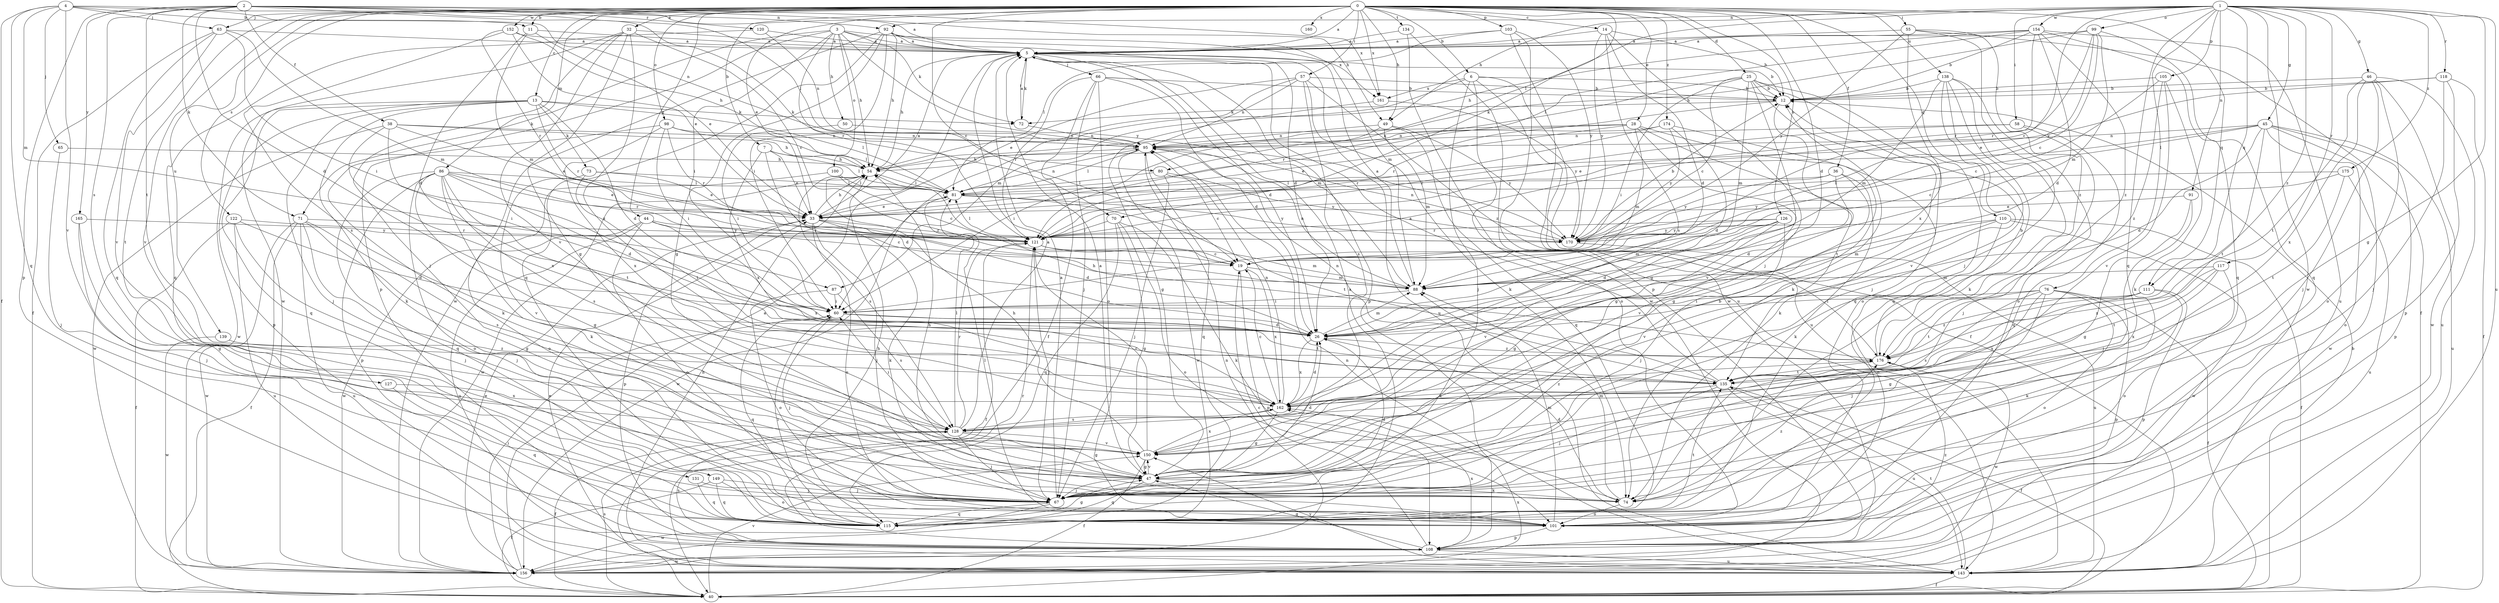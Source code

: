 strict digraph  {
0;
1;
2;
3;
4;
5;
6;
7;
11;
12;
13;
14;
19;
25;
26;
28;
32;
33;
36;
38;
40;
44;
45;
46;
47;
49;
50;
54;
55;
57;
58;
60;
63;
65;
66;
67;
70;
71;
72;
73;
74;
76;
80;
81;
86;
87;
88;
91;
92;
95;
98;
99;
100;
101;
103;
105;
108;
110;
111;
115;
117;
118;
120;
121;
122;
126;
127;
128;
131;
134;
135;
138;
139;
143;
149;
150;
152;
154;
156;
160;
161;
162;
165;
170;
174;
175;
176;
0 -> 5  [label=a];
0 -> 6  [label=b];
0 -> 7  [label=b];
0 -> 11  [label=b];
0 -> 13  [label=c];
0 -> 14  [label=c];
0 -> 19  [label=c];
0 -> 25  [label=d];
0 -> 26  [label=d];
0 -> 28  [label=e];
0 -> 32  [label=e];
0 -> 33  [label=e];
0 -> 36  [label=f];
0 -> 44  [label=g];
0 -> 49  [label=h];
0 -> 55  [label=i];
0 -> 57  [label=i];
0 -> 63  [label=j];
0 -> 70  [label=k];
0 -> 86  [label=m];
0 -> 98  [label=o];
0 -> 103  [label=p];
0 -> 110  [label=q];
0 -> 111  [label=q];
0 -> 122  [label=s];
0 -> 126  [label=s];
0 -> 131  [label=t];
0 -> 134  [label=t];
0 -> 138  [label=u];
0 -> 139  [label=u];
0 -> 149  [label=v];
0 -> 152  [label=w];
0 -> 160  [label=x];
0 -> 161  [label=x];
0 -> 174  [label=z];
1 -> 19  [label=c];
1 -> 45  [label=g];
1 -> 46  [label=g];
1 -> 47  [label=g];
1 -> 49  [label=h];
1 -> 58  [label=i];
1 -> 76  [label=l];
1 -> 80  [label=l];
1 -> 91  [label=n];
1 -> 92  [label=n];
1 -> 99  [label=o];
1 -> 105  [label=p];
1 -> 111  [label=q];
1 -> 115  [label=q];
1 -> 117  [label=r];
1 -> 118  [label=r];
1 -> 143  [label=u];
1 -> 154  [label=w];
1 -> 156  [label=w];
1 -> 175  [label=z];
1 -> 176  [label=z];
2 -> 26  [label=d];
2 -> 38  [label=f];
2 -> 49  [label=h];
2 -> 70  [label=k];
2 -> 71  [label=k];
2 -> 80  [label=l];
2 -> 92  [label=n];
2 -> 108  [label=p];
2 -> 120  [label=r];
2 -> 127  [label=s];
2 -> 135  [label=t];
2 -> 161  [label=x];
2 -> 165  [label=y];
3 -> 5  [label=a];
3 -> 50  [label=h];
3 -> 54  [label=h];
3 -> 60  [label=i];
3 -> 71  [label=k];
3 -> 72  [label=k];
3 -> 100  [label=o];
3 -> 108  [label=p];
3 -> 121  [label=r];
3 -> 161  [label=x];
3 -> 170  [label=y];
4 -> 5  [label=a];
4 -> 11  [label=b];
4 -> 40  [label=f];
4 -> 63  [label=j];
4 -> 65  [label=j];
4 -> 87  [label=m];
4 -> 95  [label=n];
4 -> 115  [label=q];
4 -> 150  [label=v];
5 -> 12  [label=b];
5 -> 26  [label=d];
5 -> 54  [label=h];
5 -> 66  [label=j];
5 -> 72  [label=k];
5 -> 108  [label=p];
5 -> 143  [label=u];
6 -> 12  [label=b];
6 -> 40  [label=f];
6 -> 67  [label=j];
6 -> 87  [label=m];
6 -> 101  [label=o];
6 -> 143  [label=u];
6 -> 161  [label=x];
7 -> 26  [label=d];
7 -> 33  [label=e];
7 -> 54  [label=h];
7 -> 81  [label=l];
7 -> 162  [label=x];
11 -> 5  [label=a];
11 -> 26  [label=d];
11 -> 33  [label=e];
11 -> 88  [label=m];
12 -> 72  [label=k];
12 -> 121  [label=r];
12 -> 150  [label=v];
13 -> 26  [label=d];
13 -> 67  [label=j];
13 -> 72  [label=k];
13 -> 73  [label=k];
13 -> 74  [label=k];
13 -> 81  [label=l];
13 -> 108  [label=p];
13 -> 115  [label=q];
13 -> 121  [label=r];
13 -> 156  [label=w];
14 -> 5  [label=a];
14 -> 12  [label=b];
14 -> 26  [label=d];
14 -> 67  [label=j];
14 -> 128  [label=s];
14 -> 170  [label=y];
19 -> 88  [label=m];
19 -> 108  [label=p];
19 -> 162  [label=x];
25 -> 12  [label=b];
25 -> 19  [label=c];
25 -> 47  [label=g];
25 -> 60  [label=i];
25 -> 74  [label=k];
25 -> 88  [label=m];
25 -> 101  [label=o];
25 -> 115  [label=q];
25 -> 121  [label=r];
26 -> 88  [label=m];
26 -> 162  [label=x];
26 -> 176  [label=z];
28 -> 33  [label=e];
28 -> 47  [label=g];
28 -> 54  [label=h];
28 -> 74  [label=k];
28 -> 88  [label=m];
28 -> 95  [label=n];
28 -> 135  [label=t];
32 -> 5  [label=a];
32 -> 19  [label=c];
32 -> 47  [label=g];
32 -> 67  [label=j];
32 -> 150  [label=v];
32 -> 156  [label=w];
32 -> 162  [label=x];
33 -> 5  [label=a];
33 -> 26  [label=d];
33 -> 54  [label=h];
33 -> 67  [label=j];
33 -> 74  [label=k];
33 -> 101  [label=o];
33 -> 108  [label=p];
33 -> 121  [label=r];
36 -> 26  [label=d];
36 -> 74  [label=k];
36 -> 81  [label=l];
36 -> 150  [label=v];
36 -> 170  [label=y];
38 -> 33  [label=e];
38 -> 54  [label=h];
38 -> 60  [label=i];
38 -> 95  [label=n];
38 -> 156  [label=w];
38 -> 162  [label=x];
40 -> 12  [label=b];
40 -> 128  [label=s];
40 -> 150  [label=v];
40 -> 162  [label=x];
44 -> 19  [label=c];
44 -> 101  [label=o];
44 -> 121  [label=r];
44 -> 143  [label=u];
44 -> 156  [label=w];
44 -> 162  [label=x];
45 -> 19  [label=c];
45 -> 26  [label=d];
45 -> 33  [label=e];
45 -> 95  [label=n];
45 -> 101  [label=o];
45 -> 108  [label=p];
45 -> 135  [label=t];
45 -> 143  [label=u];
45 -> 156  [label=w];
46 -> 12  [label=b];
46 -> 67  [label=j];
46 -> 101  [label=o];
46 -> 135  [label=t];
46 -> 143  [label=u];
46 -> 156  [label=w];
46 -> 162  [label=x];
47 -> 5  [label=a];
47 -> 26  [label=d];
47 -> 54  [label=h];
47 -> 67  [label=j];
47 -> 74  [label=k];
47 -> 115  [label=q];
47 -> 150  [label=v];
49 -> 60  [label=i];
49 -> 88  [label=m];
49 -> 95  [label=n];
49 -> 115  [label=q];
49 -> 170  [label=y];
50 -> 60  [label=i];
50 -> 95  [label=n];
54 -> 81  [label=l];
54 -> 128  [label=s];
54 -> 156  [label=w];
55 -> 5  [label=a];
55 -> 40  [label=f];
55 -> 67  [label=j];
55 -> 162  [label=x];
55 -> 170  [label=y];
55 -> 176  [label=z];
57 -> 12  [label=b];
57 -> 33  [label=e];
57 -> 60  [label=i];
57 -> 74  [label=k];
57 -> 95  [label=n];
57 -> 128  [label=s];
57 -> 176  [label=z];
58 -> 67  [label=j];
58 -> 95  [label=n];
58 -> 115  [label=q];
58 -> 121  [label=r];
60 -> 26  [label=d];
60 -> 67  [label=j];
60 -> 115  [label=q];
60 -> 135  [label=t];
63 -> 5  [label=a];
63 -> 40  [label=f];
63 -> 60  [label=i];
63 -> 88  [label=m];
63 -> 115  [label=q];
63 -> 150  [label=v];
65 -> 54  [label=h];
65 -> 67  [label=j];
66 -> 12  [label=b];
66 -> 26  [label=d];
66 -> 40  [label=f];
66 -> 67  [label=j];
66 -> 88  [label=m];
66 -> 101  [label=o];
66 -> 121  [label=r];
67 -> 5  [label=a];
67 -> 12  [label=b];
67 -> 26  [label=d];
67 -> 115  [label=q];
67 -> 156  [label=w];
70 -> 47  [label=g];
70 -> 74  [label=k];
70 -> 101  [label=o];
70 -> 115  [label=q];
70 -> 121  [label=r];
71 -> 40  [label=f];
71 -> 47  [label=g];
71 -> 67  [label=j];
71 -> 128  [label=s];
71 -> 143  [label=u];
71 -> 156  [label=w];
71 -> 170  [label=y];
72 -> 5  [label=a];
72 -> 95  [label=n];
73 -> 33  [label=e];
73 -> 81  [label=l];
73 -> 135  [label=t];
73 -> 150  [label=v];
74 -> 26  [label=d];
74 -> 88  [label=m];
74 -> 101  [label=o];
74 -> 176  [label=z];
76 -> 40  [label=f];
76 -> 47  [label=g];
76 -> 60  [label=i];
76 -> 67  [label=j];
76 -> 101  [label=o];
76 -> 108  [label=p];
76 -> 128  [label=s];
76 -> 135  [label=t];
80 -> 19  [label=c];
80 -> 67  [label=j];
80 -> 81  [label=l];
80 -> 170  [label=y];
81 -> 33  [label=e];
81 -> 95  [label=n];
81 -> 135  [label=t];
81 -> 156  [label=w];
81 -> 170  [label=y];
86 -> 26  [label=d];
86 -> 33  [label=e];
86 -> 47  [label=g];
86 -> 74  [label=k];
86 -> 81  [label=l];
86 -> 101  [label=o];
86 -> 108  [label=p];
86 -> 115  [label=q];
86 -> 121  [label=r];
86 -> 128  [label=s];
86 -> 135  [label=t];
87 -> 60  [label=i];
87 -> 101  [label=o];
87 -> 128  [label=s];
88 -> 5  [label=a];
88 -> 60  [label=i];
88 -> 95  [label=n];
91 -> 33  [label=e];
91 -> 47  [label=g];
91 -> 67  [label=j];
92 -> 5  [label=a];
92 -> 26  [label=d];
92 -> 47  [label=g];
92 -> 54  [label=h];
92 -> 60  [label=i];
92 -> 88  [label=m];
92 -> 115  [label=q];
92 -> 156  [label=w];
95 -> 54  [label=h];
95 -> 81  [label=l];
95 -> 115  [label=q];
95 -> 156  [label=w];
98 -> 60  [label=i];
98 -> 74  [label=k];
98 -> 81  [label=l];
98 -> 95  [label=n];
98 -> 121  [label=r];
98 -> 162  [label=x];
99 -> 5  [label=a];
99 -> 19  [label=c];
99 -> 54  [label=h];
99 -> 88  [label=m];
99 -> 115  [label=q];
99 -> 121  [label=r];
99 -> 170  [label=y];
100 -> 19  [label=c];
100 -> 81  [label=l];
100 -> 101  [label=o];
101 -> 81  [label=l];
101 -> 88  [label=m];
101 -> 108  [label=p];
103 -> 5  [label=a];
103 -> 81  [label=l];
103 -> 108  [label=p];
103 -> 156  [label=w];
103 -> 170  [label=y];
105 -> 12  [label=b];
105 -> 19  [label=c];
105 -> 74  [label=k];
105 -> 150  [label=v];
105 -> 176  [label=z];
108 -> 19  [label=c];
108 -> 47  [label=g];
108 -> 121  [label=r];
108 -> 128  [label=s];
108 -> 143  [label=u];
108 -> 156  [label=w];
108 -> 162  [label=x];
108 -> 176  [label=z];
110 -> 40  [label=f];
110 -> 88  [label=m];
110 -> 101  [label=o];
110 -> 150  [label=v];
110 -> 156  [label=w];
110 -> 170  [label=y];
111 -> 60  [label=i];
111 -> 74  [label=k];
111 -> 108  [label=p];
111 -> 162  [label=x];
111 -> 176  [label=z];
115 -> 5  [label=a];
115 -> 47  [label=g];
115 -> 54  [label=h];
115 -> 60  [label=i];
115 -> 135  [label=t];
117 -> 88  [label=m];
117 -> 101  [label=o];
117 -> 135  [label=t];
117 -> 162  [label=x];
117 -> 176  [label=z];
118 -> 12  [label=b];
118 -> 33  [label=e];
118 -> 40  [label=f];
118 -> 67  [label=j];
118 -> 108  [label=p];
120 -> 5  [label=a];
120 -> 95  [label=n];
120 -> 115  [label=q];
121 -> 19  [label=c];
121 -> 40  [label=f];
121 -> 67  [label=j];
121 -> 81  [label=l];
121 -> 88  [label=m];
122 -> 26  [label=d];
122 -> 40  [label=f];
122 -> 67  [label=j];
122 -> 121  [label=r];
122 -> 143  [label=u];
126 -> 26  [label=d];
126 -> 47  [label=g];
126 -> 67  [label=j];
126 -> 88  [label=m];
126 -> 121  [label=r];
126 -> 150  [label=v];
126 -> 170  [label=y];
127 -> 115  [label=q];
127 -> 162  [label=x];
128 -> 5  [label=a];
128 -> 40  [label=f];
128 -> 47  [label=g];
128 -> 60  [label=i];
128 -> 67  [label=j];
128 -> 81  [label=l];
128 -> 121  [label=r];
128 -> 150  [label=v];
131 -> 67  [label=j];
131 -> 115  [label=q];
134 -> 5  [label=a];
134 -> 143  [label=u];
134 -> 156  [label=w];
135 -> 5  [label=a];
135 -> 40  [label=f];
135 -> 67  [label=j];
135 -> 95  [label=n];
135 -> 143  [label=u];
135 -> 162  [label=x];
138 -> 12  [label=b];
138 -> 67  [label=j];
138 -> 74  [label=k];
138 -> 88  [label=m];
138 -> 101  [label=o];
138 -> 115  [label=q];
138 -> 150  [label=v];
139 -> 156  [label=w];
139 -> 176  [label=z];
143 -> 33  [label=e];
143 -> 40  [label=f];
143 -> 54  [label=h];
143 -> 95  [label=n];
143 -> 135  [label=t];
143 -> 150  [label=v];
149 -> 40  [label=f];
149 -> 67  [label=j];
149 -> 101  [label=o];
149 -> 115  [label=q];
150 -> 40  [label=f];
150 -> 47  [label=g];
150 -> 54  [label=h];
150 -> 121  [label=r];
150 -> 162  [label=x];
152 -> 5  [label=a];
152 -> 33  [label=e];
152 -> 54  [label=h];
152 -> 121  [label=r];
152 -> 128  [label=s];
154 -> 5  [label=a];
154 -> 12  [label=b];
154 -> 26  [label=d];
154 -> 54  [label=h];
154 -> 81  [label=l];
154 -> 115  [label=q];
154 -> 121  [label=r];
154 -> 143  [label=u];
154 -> 176  [label=z];
156 -> 5  [label=a];
156 -> 33  [label=e];
156 -> 60  [label=i];
156 -> 95  [label=n];
161 -> 47  [label=g];
161 -> 170  [label=y];
162 -> 19  [label=c];
162 -> 26  [label=d];
162 -> 47  [label=g];
162 -> 95  [label=n];
162 -> 128  [label=s];
162 -> 176  [label=z];
165 -> 47  [label=g];
165 -> 67  [label=j];
165 -> 170  [label=y];
170 -> 12  [label=b];
170 -> 95  [label=n];
170 -> 143  [label=u];
174 -> 26  [label=d];
174 -> 47  [label=g];
174 -> 95  [label=n];
174 -> 121  [label=r];
174 -> 170  [label=y];
175 -> 81  [label=l];
175 -> 135  [label=t];
175 -> 143  [label=u];
175 -> 170  [label=y];
176 -> 12  [label=b];
176 -> 54  [label=h];
176 -> 135  [label=t];
176 -> 156  [label=w];
}
